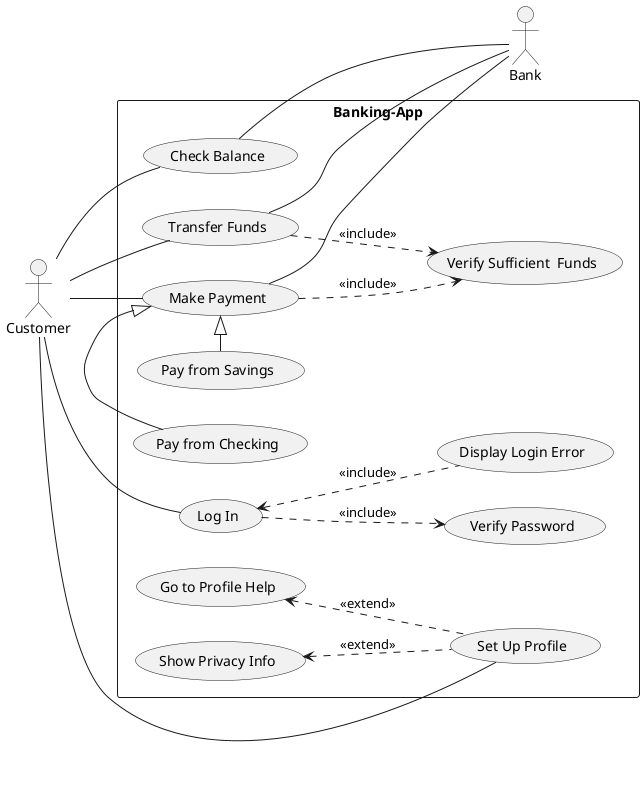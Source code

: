 @startuml
left to right direction
actor  Customer
rectangle Banking-App {
  Customer -- (Log In)
  Customer -- (Check Balance)
  Customer -- (Transfer Funds)
  Customer -- (Make Payment)

  (Log In)
  (Check Balance)
  (Transfer Funds)
  (Make Payment)
  (Set Up Profile)

  (Log In) ..> (Verify Password) : <<include>>
  (Log In) <.. (Display Login Error) : <<include>>
  (Transfer Funds) ..> (Verify Sufficient  Funds) : <<include>>
  (Make Payment) ..> (Verify Sufficient  Funds) : <<include>>

  (Pay from Checking) -|> (Make Payment)
  (Pay from Savings) -|> (Make Payment)

  Customer -- (Set Up Profile)

  (Go to Profile Help) <.. (Set Up Profile) : <<extend>>
  (Show Privacy Info) <.. (Set Up Profile) : <<extend>>
}

actor Bank
(Check Balance) -- Bank
(Transfer Funds) -- Bank
(Make Payment) -- Bank


@enduml